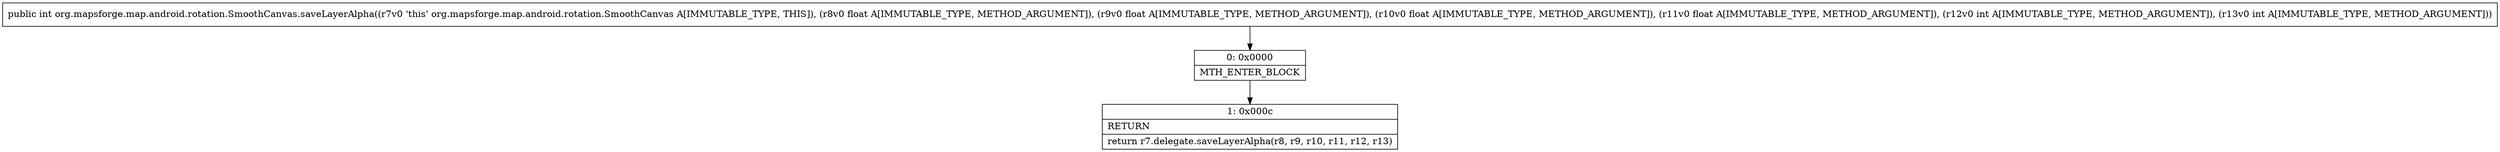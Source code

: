 digraph "CFG fororg.mapsforge.map.android.rotation.SmoothCanvas.saveLayerAlpha(FFFFII)I" {
Node_0 [shape=record,label="{0\:\ 0x0000|MTH_ENTER_BLOCK\l}"];
Node_1 [shape=record,label="{1\:\ 0x000c|RETURN\l|return r7.delegate.saveLayerAlpha(r8, r9, r10, r11, r12, r13)\l}"];
MethodNode[shape=record,label="{public int org.mapsforge.map.android.rotation.SmoothCanvas.saveLayerAlpha((r7v0 'this' org.mapsforge.map.android.rotation.SmoothCanvas A[IMMUTABLE_TYPE, THIS]), (r8v0 float A[IMMUTABLE_TYPE, METHOD_ARGUMENT]), (r9v0 float A[IMMUTABLE_TYPE, METHOD_ARGUMENT]), (r10v0 float A[IMMUTABLE_TYPE, METHOD_ARGUMENT]), (r11v0 float A[IMMUTABLE_TYPE, METHOD_ARGUMENT]), (r12v0 int A[IMMUTABLE_TYPE, METHOD_ARGUMENT]), (r13v0 int A[IMMUTABLE_TYPE, METHOD_ARGUMENT])) }"];
MethodNode -> Node_0;
Node_0 -> Node_1;
}

